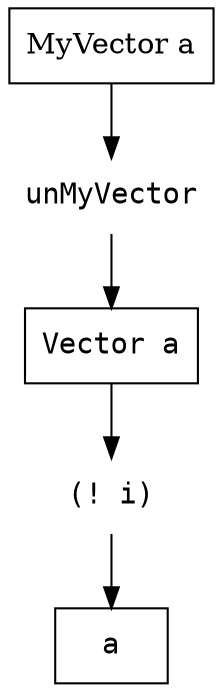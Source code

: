 digraph inline_node_fwd {
    rankdir="TB"
    nodeMyVector [
        label = "MyVector a",
        shape = box
    ];
    nodeVector [
        label = "Vector a",
        fontname="monospace",
        shape = box
    ];
    nodeItem [
        label = "a",
        fontname = "monospace",
        shape = box
    ]
    nodeIndex [
        label = "(! i)",
        shape = none,
        fontname = "monospace",
    ]
    nodeUnwrap [
        label = "unMyVector",
        shape = none,
        fontname = "monospace",
    ]

    nodeVector -> nodeIndex -> nodeItem
    nodeMyVector -> nodeUnwrap ->  nodeVector

}